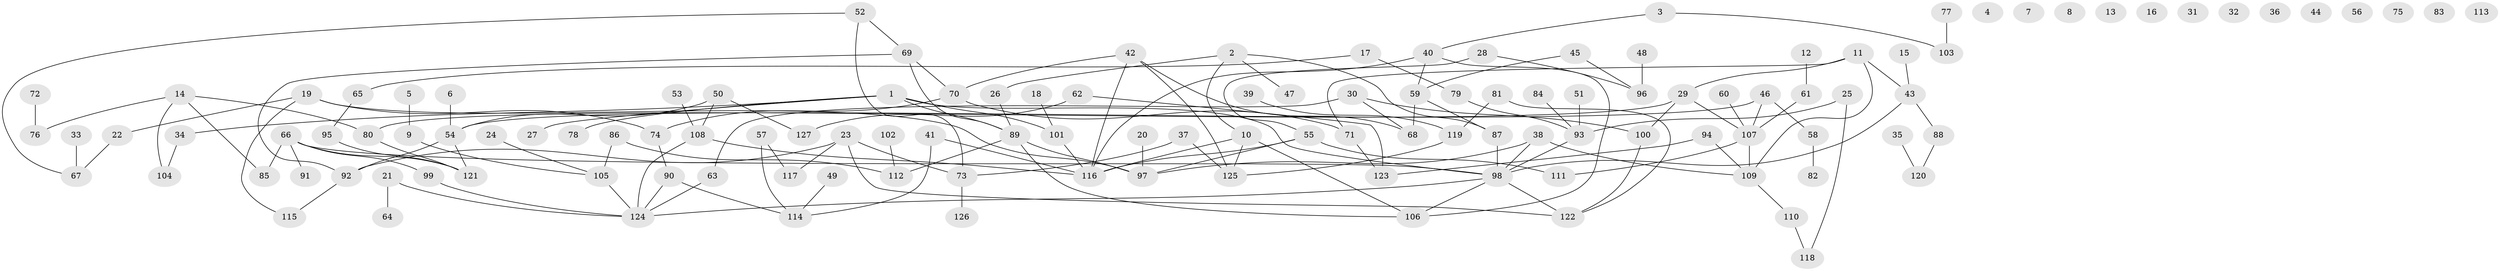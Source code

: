 // coarse degree distribution, {5: 0.06818181818181818, 4: 0.13636363636363635, 0: 0.14772727272727273, 1: 0.2159090909090909, 2: 0.2159090909090909, 6: 0.06818181818181818, 7: 0.022727272727272728, 3: 0.10227272727272728, 9: 0.011363636363636364, 11: 0.011363636363636364}
// Generated by graph-tools (version 1.1) at 2025/23/03/03/25 07:23:25]
// undirected, 127 vertices, 155 edges
graph export_dot {
graph [start="1"]
  node [color=gray90,style=filled];
  1;
  2;
  3;
  4;
  5;
  6;
  7;
  8;
  9;
  10;
  11;
  12;
  13;
  14;
  15;
  16;
  17;
  18;
  19;
  20;
  21;
  22;
  23;
  24;
  25;
  26;
  27;
  28;
  29;
  30;
  31;
  32;
  33;
  34;
  35;
  36;
  37;
  38;
  39;
  40;
  41;
  42;
  43;
  44;
  45;
  46;
  47;
  48;
  49;
  50;
  51;
  52;
  53;
  54;
  55;
  56;
  57;
  58;
  59;
  60;
  61;
  62;
  63;
  64;
  65;
  66;
  67;
  68;
  69;
  70;
  71;
  72;
  73;
  74;
  75;
  76;
  77;
  78;
  79;
  80;
  81;
  82;
  83;
  84;
  85;
  86;
  87;
  88;
  89;
  90;
  91;
  92;
  93;
  94;
  95;
  96;
  97;
  98;
  99;
  100;
  101;
  102;
  103;
  104;
  105;
  106;
  107;
  108;
  109;
  110;
  111;
  112;
  113;
  114;
  115;
  116;
  117;
  118;
  119;
  120;
  121;
  122;
  123;
  124;
  125;
  126;
  127;
  1 -- 27;
  1 -- 34;
  1 -- 78;
  1 -- 89;
  1 -- 98;
  1 -- 101;
  2 -- 10;
  2 -- 26;
  2 -- 47;
  2 -- 87;
  3 -- 40;
  3 -- 103;
  5 -- 9;
  6 -- 54;
  9 -- 105;
  10 -- 106;
  10 -- 116;
  10 -- 125;
  11 -- 29;
  11 -- 43;
  11 -- 71;
  11 -- 109;
  12 -- 61;
  14 -- 76;
  14 -- 80;
  14 -- 85;
  14 -- 104;
  15 -- 43;
  17 -- 65;
  17 -- 79;
  18 -- 101;
  19 -- 22;
  19 -- 74;
  19 -- 97;
  19 -- 115;
  20 -- 97;
  21 -- 64;
  21 -- 124;
  22 -- 67;
  23 -- 73;
  23 -- 92;
  23 -- 117;
  23 -- 122;
  24 -- 105;
  25 -- 93;
  25 -- 118;
  26 -- 89;
  28 -- 55;
  28 -- 96;
  29 -- 80;
  29 -- 100;
  29 -- 107;
  30 -- 63;
  30 -- 68;
  30 -- 100;
  33 -- 67;
  34 -- 104;
  35 -- 120;
  37 -- 73;
  37 -- 125;
  38 -- 97;
  38 -- 98;
  38 -- 109;
  39 -- 119;
  40 -- 59;
  40 -- 106;
  40 -- 116;
  41 -- 114;
  41 -- 116;
  42 -- 68;
  42 -- 70;
  42 -- 116;
  42 -- 125;
  43 -- 88;
  43 -- 98;
  45 -- 59;
  45 -- 96;
  46 -- 54;
  46 -- 58;
  46 -- 107;
  48 -- 96;
  49 -- 114;
  50 -- 54;
  50 -- 108;
  50 -- 127;
  51 -- 93;
  52 -- 67;
  52 -- 69;
  52 -- 73;
  53 -- 108;
  54 -- 92;
  54 -- 121;
  55 -- 97;
  55 -- 111;
  55 -- 116;
  57 -- 114;
  57 -- 117;
  58 -- 82;
  59 -- 68;
  59 -- 87;
  60 -- 107;
  61 -- 107;
  62 -- 123;
  62 -- 127;
  63 -- 124;
  65 -- 95;
  66 -- 85;
  66 -- 91;
  66 -- 98;
  66 -- 99;
  66 -- 121;
  69 -- 70;
  69 -- 89;
  69 -- 92;
  70 -- 71;
  70 -- 74;
  71 -- 123;
  72 -- 76;
  73 -- 126;
  74 -- 90;
  77 -- 103;
  79 -- 93;
  80 -- 121;
  81 -- 119;
  81 -- 122;
  84 -- 93;
  86 -- 105;
  86 -- 112;
  87 -- 98;
  88 -- 120;
  89 -- 97;
  89 -- 106;
  89 -- 112;
  90 -- 114;
  90 -- 124;
  92 -- 115;
  93 -- 98;
  94 -- 109;
  94 -- 123;
  95 -- 121;
  98 -- 106;
  98 -- 122;
  98 -- 124;
  99 -- 124;
  100 -- 122;
  101 -- 116;
  102 -- 112;
  105 -- 124;
  107 -- 109;
  107 -- 111;
  108 -- 116;
  108 -- 124;
  109 -- 110;
  110 -- 118;
  119 -- 125;
}
